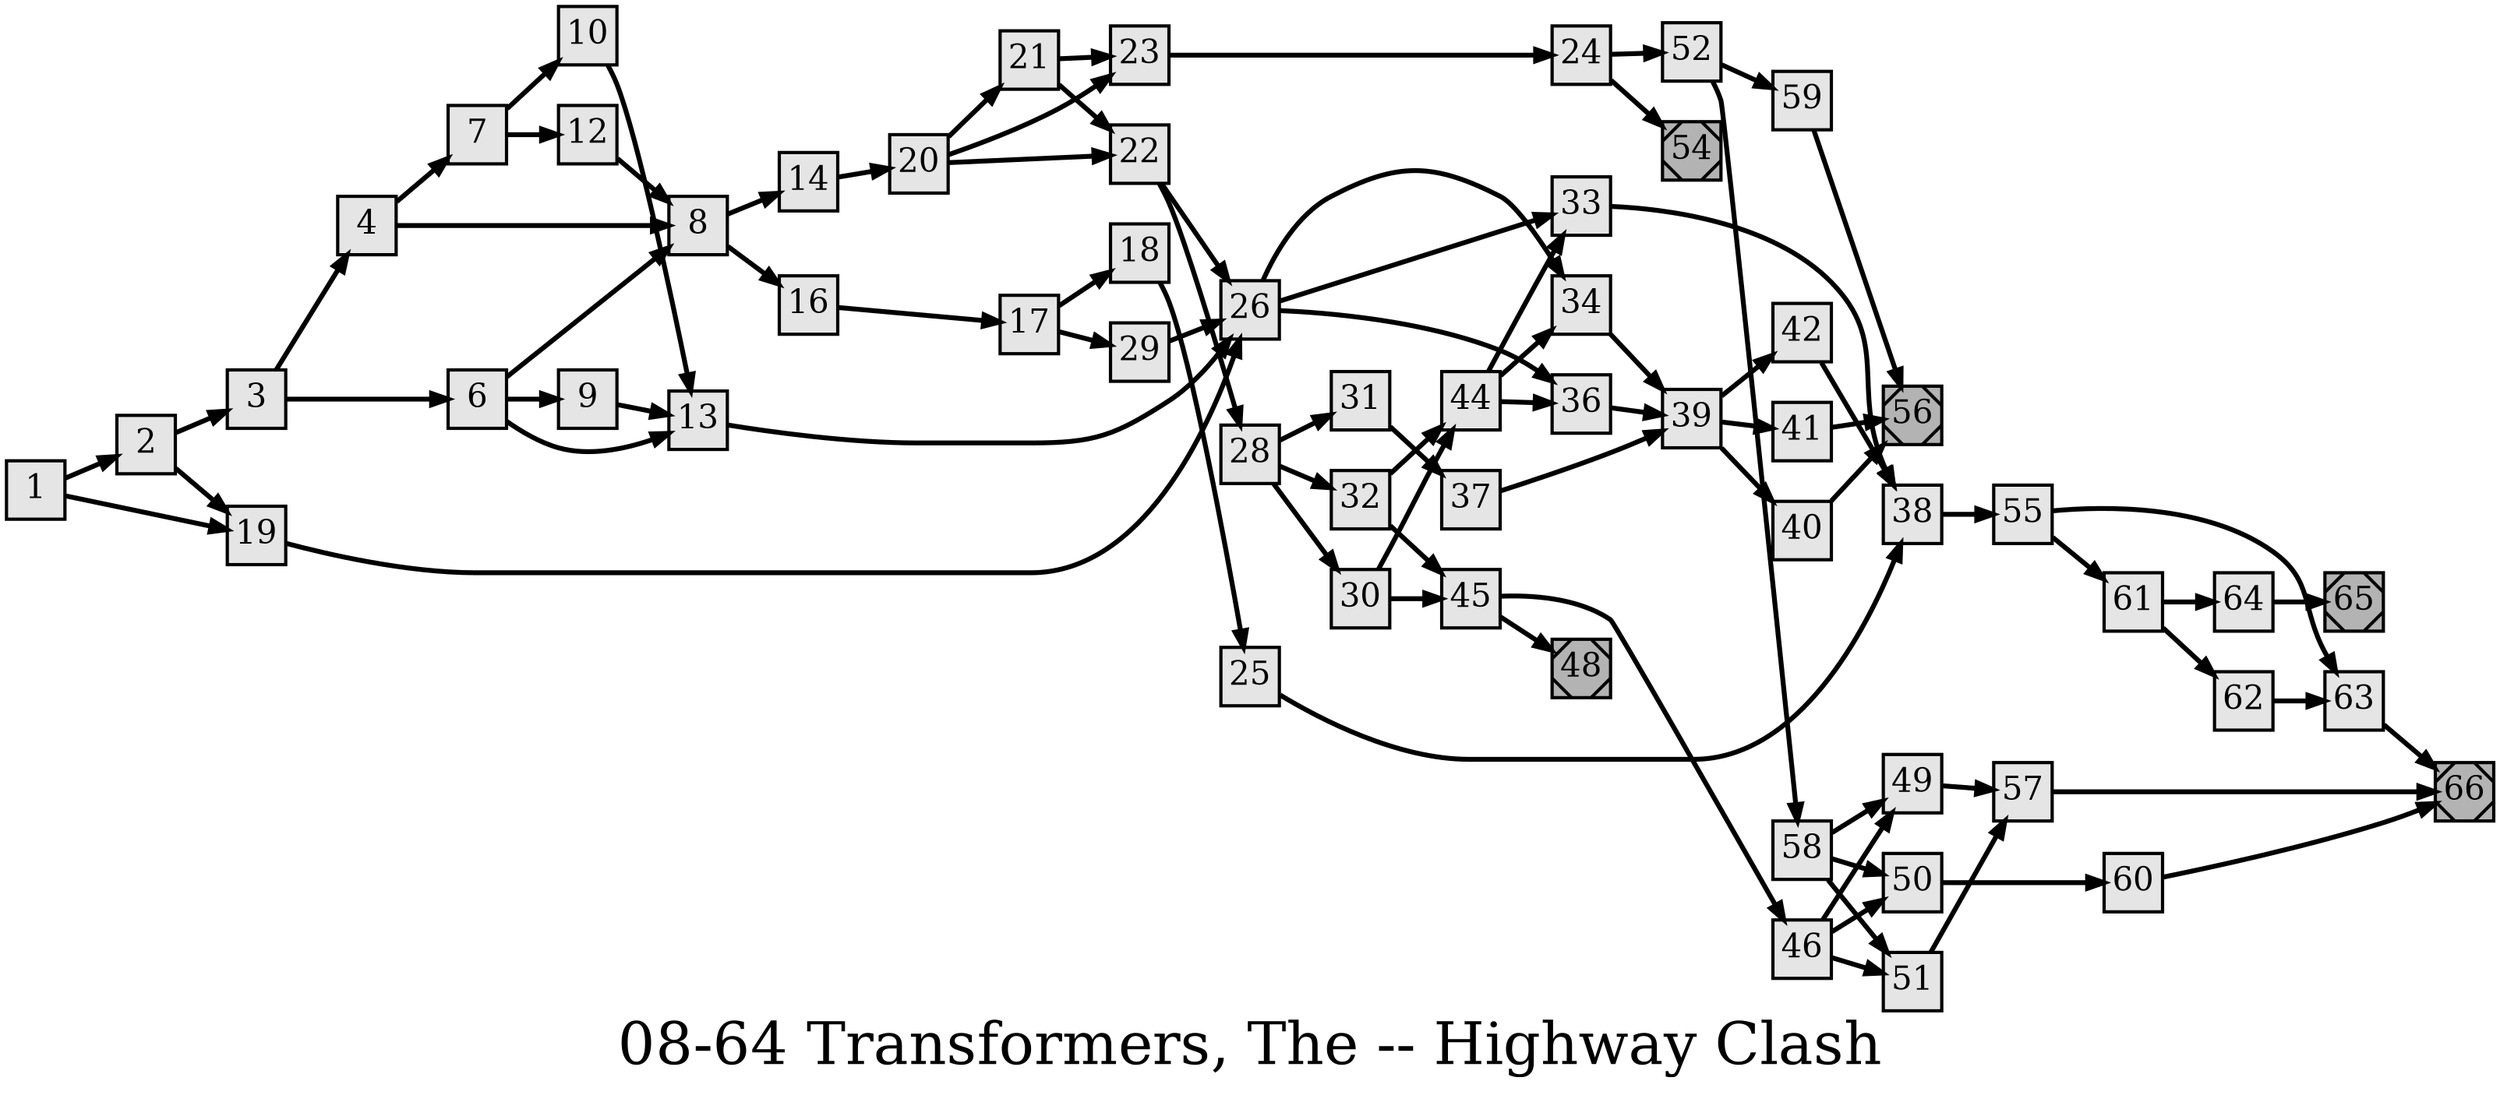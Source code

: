 digraph g{
  graph [ label="08-64 Transformers, The -- Highway Clash" rankdir=LR, ordering=out, fontsize=36, nodesep="0.35", ranksep="0.45"];
  node  [shape=rect, penwidth=2, fontsize=20, style=filled, fillcolor=grey90, margin="0,0", labelfloat=true, regular=true, fixedsize=true];
  edge  [labelfloat=true, penwidth=3, fontsize=12];
  // ---;
  // group  : Katz;
  // id     : 08-64;
  // gbid   : 2700;
  // series : Transformers, The;
  // title  : Highway Clash;
  // author : Dave Morris;
  // credit:;
  // - name : Sami Stebbins;
  // role : encoder;
  // date : 2019-05-15;
  // - name : Jeremy Douglass;
  // role : editor;
  // date : 2019-05-14;
  // render:;
  // - name   : small;
  // styles : gvStyles-small.txt;
  // engine : dot;
  
  // ---;
  
  // From | To | Label;
  1 -> 2;
  1 -> 19;
  2 -> 3;
  2 -> 19;
  3 -> 4;
  3 -> 6;
  4 -> 7;
  4 -> 8;
  6 -> 8;
  6 -> 9;
  6 -> 13;
  7 -> 10;
  7 -> 12;
  8 -> 14;
  8 -> 16;
  9 -> 13;
  10 -> 13;
  12 -> 8;
  13 -> 26;
  14 -> 20;
  16 -> 17;
  17 -> 18;
  17 -> 29;
  18 -> 25;
  19 -> 26;
  20 -> 21;
  20 -> 22;
  20 -> 23;
  21 -> 23;
  21 -> 22;
  22 -> 26;
  22 -> 28;
  23 -> 24;
  24 -> 52;
  24 -> 54;
  25 -> 38;
  26 -> 34;
  26 -> 36;
  26 -> 33;
  28 -> 31;
  28 -> 32;
  28 -> 30;
  29 -> 26;
  30 -> 44;
  30 -> 45;
  31 -> 37;
  32 -> 44;
  32 -> 45;
  33 -> 38;
  34 -> 39;
  36 -> 39;
  37 -> 39;
  38 -> 55;
  39 -> 42;
  39 -> 41;
  39 -> 40;
  40 -> 56;
  41 -> 56;
  42 -> 38;
  44 -> 33;
  44 -> 34;
  44 -> 36;
  45 -> 46;
  45 -> 48;
  46 -> 49;
  46 -> 50;
  46 -> 51;
  48	[ xlabel="E", shape=Msquare, fontsize=20, fillcolor=grey70, xlabel="" ];
  49 -> 57;
  50 -> 60;
  51 -> 57;
  52 -> 59;
  52 -> 58;
  54	[ xlabel="E", shape=Msquare, fontsize=20, fillcolor=grey70, xlabel="" ];
  55 -> 63;
  55 -> 61;
  56	[ xlabel="E", shape=Msquare, fontsize=20, fillcolor=grey70, xlabel="" ];
  57 -> 66;
  58 -> 49;
  58 -> 50;
  58 -> 51;
  59 -> 56;
  60 -> 66;
  61 -> 64;
  61 -> 62;
  62 -> 63;
  63 -> 66;
  64 -> 65;
  65	[ xlabel="E", shape=Msquare, fontsize=20, fillcolor=grey70, xlabel="" ];
  66	[ xlabel="E", shape=Msquare, fontsize=20, fillcolor=grey70, xlabel="" ];
}

